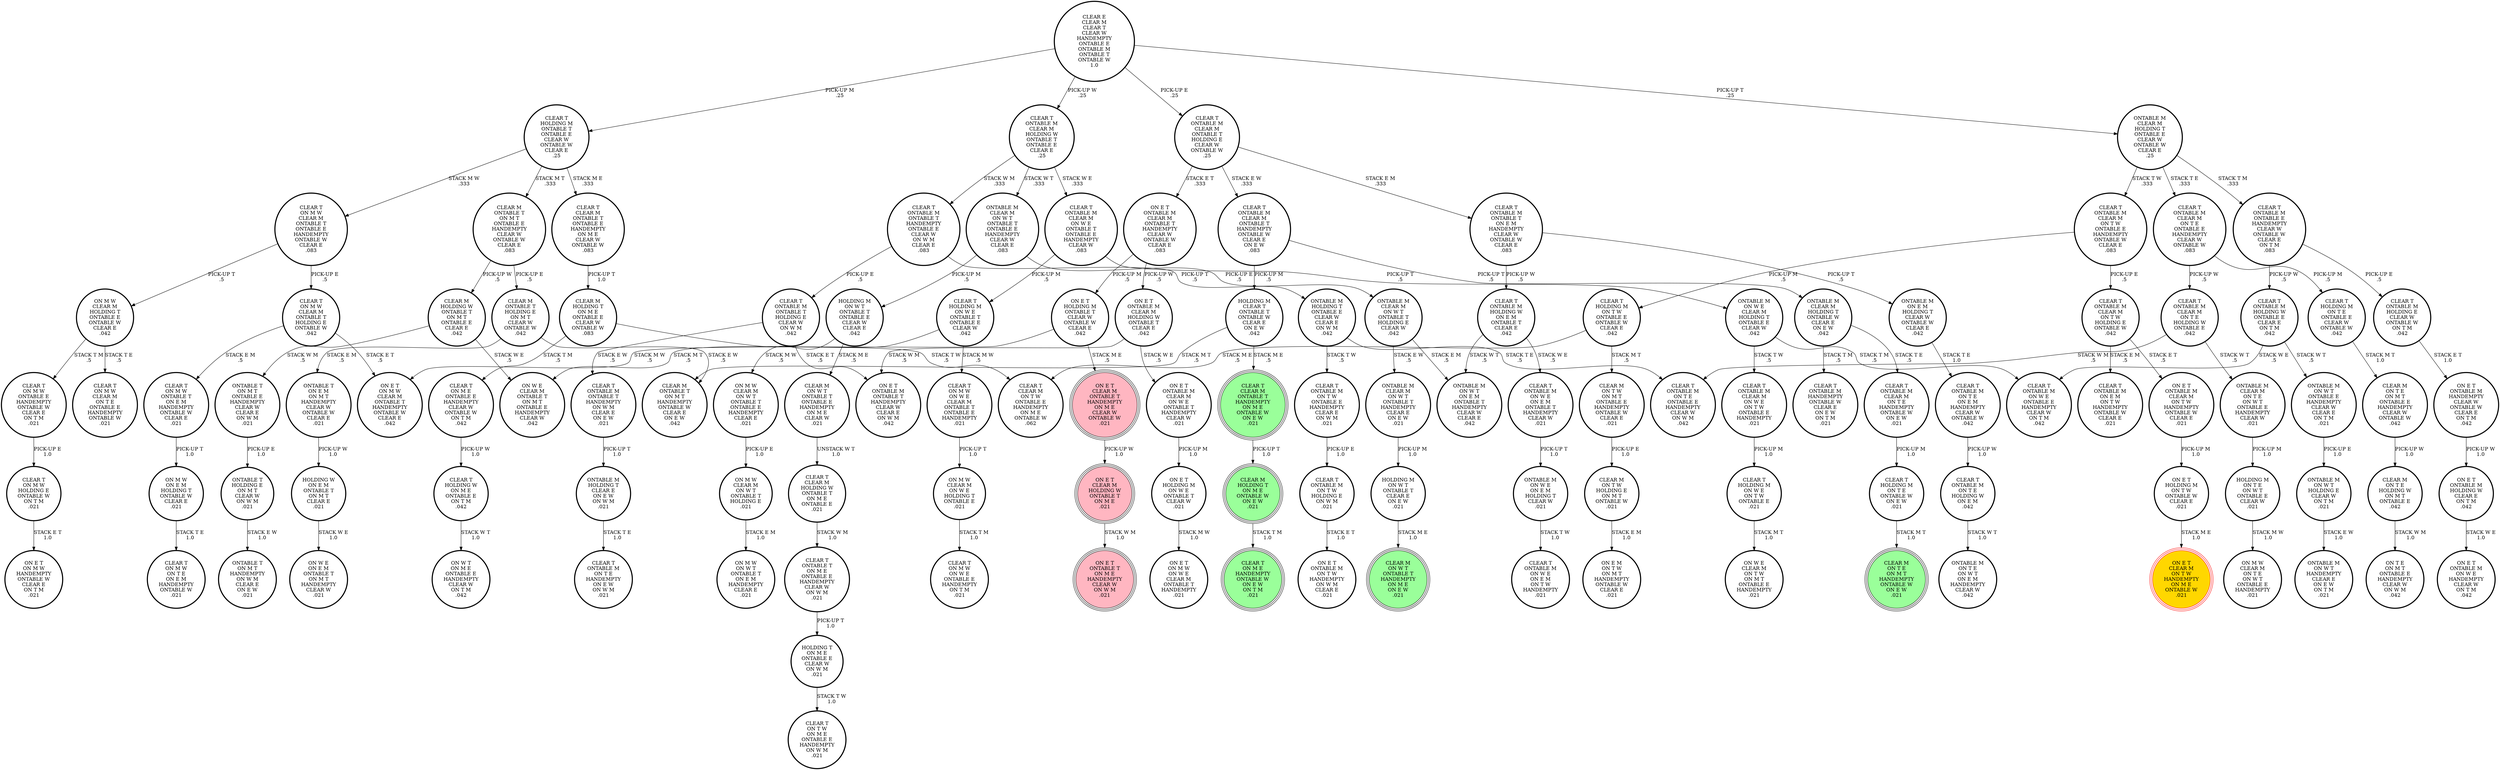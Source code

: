 digraph {
"CLEAR T\nON M W\nON W E\nCLEAR M\nONTABLE T\nONTABLE E\nHANDEMPTY\n.021\n" -> "ON M W\nCLEAR M\nON W E\nHOLDING T\nONTABLE E\n.021\n"[label="PICK-UP T\n1.0\n"];
"ONTABLE M\nCLEAR M\nON W T\nONTABLE T\nHOLDING E\nCLEAR W\n.042\n" -> "ONTABLE M\nON W T\nON E M\nONTABLE T\nHANDEMPTY\nCLEAR W\nCLEAR E\n.042\n"[label="STACK E M\n.5\n"];
"ONTABLE M\nCLEAR M\nON W T\nONTABLE T\nHOLDING E\nCLEAR W\n.042\n" -> "ONTABLE M\nCLEAR M\nON W T\nONTABLE T\nHANDEMPTY\nCLEAR E\nON E W\n.021\n"[label="STACK E W\n.5\n"];
"CLEAR T\nONTABLE M\nCLEAR M\nON T W\nHOLDING E\nONTABLE W\n.042\n" -> "ON E T\nONTABLE M\nCLEAR M\nON T W\nHANDEMPTY\nONTABLE W\nCLEAR E\n.021\n"[label="STACK E T\n.5\n"];
"CLEAR T\nONTABLE M\nCLEAR M\nON T W\nHOLDING E\nONTABLE W\n.042\n" -> "CLEAR T\nONTABLE M\nON E M\nON T W\nHANDEMPTY\nONTABLE W\nCLEAR E\n.021\n"[label="STACK E M\n.5\n"];
"ONTABLE T\nON M T\nONTABLE E\nHANDEMPTY\nCLEAR W\nCLEAR E\nON W M\n.021\n" -> "ONTABLE T\nHOLDING E\nON M T\nCLEAR W\nON W M\n.021\n"[label="PICK-UP E\n1.0\n"];
"CLEAR T\nONTABLE M\nHOLDING W\nONTABLE E\nCLEAR E\nON T M\n.042\n" -> "CLEAR T\nONTABLE M\nON W E\nONTABLE E\nHANDEMPTY\nCLEAR W\nON T M\n.042\n"[label="STACK W E\n.5\n"];
"CLEAR T\nONTABLE M\nHOLDING W\nONTABLE E\nCLEAR E\nON T M\n.042\n" -> "ONTABLE M\nON W T\nONTABLE E\nHANDEMPTY\nCLEAR W\nCLEAR E\nON T M\n.021\n"[label="STACK W T\n.5\n"];
"ONTABLE M\nON W E\nON E M\nHOLDING T\nCLEAR W\n.021\n" -> "CLEAR T\nONTABLE M\nON W E\nON E M\nON T W\nHANDEMPTY\n.021\n"[label="STACK T W\n1.0\n"];
"CLEAR T\nONTABLE M\nONTABLE T\nHANDEMPTY\nON W M\nCLEAR E\nON E W\n.021\n" -> "ONTABLE M\nHOLDING T\nCLEAR E\nON E W\nON W M\n.021\n"[label="PICK-UP T\n1.0\n"];
"ON E T\nONTABLE M\nHOLDING W\nCLEAR E\nON T M\n.042\n" -> "ON E T\nONTABLE M\nON W E\nHANDEMPTY\nCLEAR W\nON T M\n.042\n"[label="STACK W E\n1.0\n"];
"CLEAR T\nONTABLE M\nON T W\nHOLDING E\nON W M\n.021\n" -> "ON E T\nONTABLE M\nON T W\nHANDEMPTY\nON W M\nCLEAR E\n.021\n"[label="STACK E T\n1.0\n"];
"ONTABLE M\nCLEAR M\nHOLDING T\nONTABLE W\nCLEAR E\nON E W\n.042\n" -> "CLEAR T\nONTABLE M\nCLEAR M\nON T E\nHANDEMPTY\nONTABLE W\nON E W\n.021\n"[label="STACK T E\n.5\n"];
"ONTABLE M\nCLEAR M\nHOLDING T\nONTABLE W\nCLEAR E\nON E W\n.042\n" -> "CLEAR T\nONTABLE M\nHANDEMPTY\nONTABLE W\nCLEAR E\nON E W\nON T M\n.021\n"[label="STACK T M\n.5\n"];
"CLEAR T\nON M W\nONTABLE E\nHANDEMPTY\nONTABLE W\nCLEAR E\nON T M\n.021\n" -> "CLEAR T\nON M W\nHOLDING E\nONTABLE W\nON T M\n.021\n"[label="PICK-UP E\n1.0\n"];
"CLEAR T\nONTABLE M\nONTABLE T\nHANDEMPTY\nONTABLE E\nCLEAR W\nON W M\nCLEAR E\n.083\n" -> "CLEAR T\nONTABLE M\nONTABLE T\nHOLDING E\nCLEAR W\nON W M\n.042\n"[label="PICK-UP E\n.5\n"];
"CLEAR T\nONTABLE M\nONTABLE T\nHANDEMPTY\nONTABLE E\nCLEAR W\nON W M\nCLEAR E\n.083\n" -> "ONTABLE M\nHOLDING T\nONTABLE E\nCLEAR W\nCLEAR E\nON W M\n.042\n"[label="PICK-UP T\n.5\n"];
"ON M W\nCLEAR M\nON W T\nONTABLE T\nONTABLE E\nHANDEMPTY\nCLEAR E\n.021\n" -> "ON M W\nCLEAR M\nON W T\nONTABLE T\nHOLDING E\n.021\n"[label="PICK-UP E\n1.0\n"];
"CLEAR T\nONTABLE T\nON M E\nONTABLE E\nHANDEMPTY\nCLEAR W\nON W M\n.021\n" -> "HOLDING T\nON M E\nONTABLE E\nCLEAR W\nON W M\n.021\n"[label="PICK-UP T\n1.0\n"];
"CLEAR M\nONTABLE T\nON M T\nONTABLE E\nHANDEMPTY\nCLEAR W\nONTABLE W\nCLEAR E\n.083\n" -> "CLEAR M\nHOLDING W\nONTABLE T\nON M T\nONTABLE E\nCLEAR E\n.042\n"[label="PICK-UP W\n.5\n"];
"CLEAR M\nONTABLE T\nON M T\nONTABLE E\nHANDEMPTY\nCLEAR W\nONTABLE W\nCLEAR E\n.083\n" -> "CLEAR M\nONTABLE T\nHOLDING E\nON M T\nCLEAR W\nONTABLE W\n.042\n"[label="PICK-UP E\n.5\n"];
"CLEAR T\nHOLDING M\nON T W\nONTABLE E\nONTABLE W\nCLEAR E\n.042\n" -> "CLEAR M\nON T W\nON M T\nONTABLE E\nHANDEMPTY\nONTABLE W\nCLEAR E\n.021\n"[label="STACK M T\n.5\n"];
"CLEAR T\nHOLDING M\nON T W\nONTABLE E\nONTABLE W\nCLEAR E\n.042\n" -> "CLEAR T\nCLEAR M\nON T W\nONTABLE E\nHANDEMPTY\nON M E\nONTABLE W\n.062\n"[label="STACK M E\n.5\n"];
"HOLDING W\nON E M\nONTABLE T\nON M T\nCLEAR E\n.021\n" -> "ON W E\nON E M\nONTABLE T\nON M T\nHANDEMPTY\nCLEAR W\n.021\n"[label="STACK W E\n1.0\n"];
"ONTABLE M\nHOLDING T\nONTABLE E\nCLEAR W\nCLEAR E\nON W M\n.042\n" -> "CLEAR T\nONTABLE M\nON T E\nONTABLE E\nHANDEMPTY\nCLEAR W\nON W M\n.042\n"[label="STACK T E\n.5\n"];
"ONTABLE M\nHOLDING T\nONTABLE E\nCLEAR W\nCLEAR E\nON W M\n.042\n" -> "CLEAR T\nONTABLE M\nON T W\nONTABLE E\nHANDEMPTY\nCLEAR E\nON W M\n.021\n"[label="STACK T W\n.5\n"];
"CLEAR M\nON T W\nHOLDING E\nON M T\nONTABLE W\n.021\n" -> "ON E M\nON T W\nON M T\nHANDEMPTY\nONTABLE W\nCLEAR E\n.021\n"[label="STACK E M\n1.0\n"];
"ON E T\nONTABLE M\nHANDEMPTY\nCLEAR W\nONTABLE W\nCLEAR E\nON T M\n.042\n" -> "ON E T\nONTABLE M\nHOLDING W\nCLEAR E\nON T M\n.042\n"[label="PICK-UP W\n1.0\n"];
"CLEAR T\nHOLDING M\nONTABLE T\nONTABLE E\nCLEAR W\nONTABLE W\nCLEAR E\n.25\n" -> "CLEAR T\nCLEAR M\nONTABLE T\nONTABLE E\nHANDEMPTY\nON M E\nCLEAR W\nONTABLE W\n.083\n"[label="STACK M E\n.333\n"];
"CLEAR T\nHOLDING M\nONTABLE T\nONTABLE E\nCLEAR W\nONTABLE W\nCLEAR E\n.25\n" -> "CLEAR T\nON M W\nCLEAR M\nONTABLE T\nONTABLE E\nHANDEMPTY\nONTABLE W\nCLEAR E\n.083\n"[label="STACK M W\n.333\n"];
"CLEAR T\nHOLDING M\nONTABLE T\nONTABLE E\nCLEAR W\nONTABLE W\nCLEAR E\n.25\n" -> "CLEAR M\nONTABLE T\nON M T\nONTABLE E\nHANDEMPTY\nCLEAR W\nONTABLE W\nCLEAR E\n.083\n"[label="STACK M T\n.333\n"];
"CLEAR T\nONTABLE M\nCLEAR M\nON T E\nHANDEMPTY\nONTABLE W\nON E W\n.021\n" -> "CLEAR T\nHOLDING M\nON T E\nONTABLE W\nON E W\n.021\n"[label="PICK-UP M\n1.0\n"];
"CLEAR T\nCLEAR M\nHOLDING W\nONTABLE T\nON M E\nONTABLE E\n.021\n" -> "CLEAR T\nONTABLE T\nON M E\nONTABLE E\nHANDEMPTY\nCLEAR W\nON W M\n.021\n"[label="STACK W M\n1.0\n"];
"CLEAR M\nON W T\nONTABLE T\nONTABLE E\nHANDEMPTY\nON M E\nCLEAR W\n.021\n" -> "CLEAR T\nCLEAR M\nHOLDING W\nONTABLE T\nON M E\nONTABLE E\n.021\n"[label="UNSTACK W T\n1.0\n"];
"CLEAR T\nONTABLE M\nONTABLE E\nHANDEMPTY\nCLEAR W\nONTABLE W\nCLEAR E\nON T M\n.083\n" -> "CLEAR T\nONTABLE M\nHOLDING E\nCLEAR W\nONTABLE W\nON T M\n.042\n"[label="PICK-UP E\n.5\n"];
"CLEAR T\nONTABLE M\nONTABLE E\nHANDEMPTY\nCLEAR W\nONTABLE W\nCLEAR E\nON T M\n.083\n" -> "CLEAR T\nONTABLE M\nHOLDING W\nONTABLE E\nCLEAR E\nON T M\n.042\n"[label="PICK-UP W\n.5\n"];
"CLEAR T\nONTABLE M\nCLEAR M\nONTABLE T\nHANDEMPTY\nONTABLE W\nCLEAR E\nON E W\n.083\n" -> "ONTABLE M\nCLEAR M\nHOLDING T\nONTABLE W\nCLEAR E\nON E W\n.042\n"[label="PICK-UP T\n.5\n"];
"CLEAR T\nONTABLE M\nCLEAR M\nONTABLE T\nHANDEMPTY\nONTABLE W\nCLEAR E\nON E W\n.083\n" -> "HOLDING M\nCLEAR T\nONTABLE T\nONTABLE W\nCLEAR E\nON E W\n.042\n"[label="PICK-UP M\n.5\n"];
"CLEAR T\nONTABLE M\nCLEAR M\nON T E\nHOLDING W\nONTABLE E\n.042\n" -> "CLEAR T\nONTABLE M\nON T E\nONTABLE E\nHANDEMPTY\nCLEAR W\nON W M\n.042\n"[label="STACK W M\n.5\n"];
"CLEAR T\nONTABLE M\nCLEAR M\nON T E\nHOLDING W\nONTABLE E\n.042\n" -> "ONTABLE M\nCLEAR M\nON T E\nON W T\nONTABLE E\nHANDEMPTY\nCLEAR W\n.021\n"[label="STACK W T\n.5\n"];
"CLEAR T\nHOLDING M\nON W E\nONTABLE T\nONTABLE E\nCLEAR W\n.042\n" -> "ON W E\nCLEAR M\nONTABLE T\nON M T\nONTABLE E\nHANDEMPTY\nCLEAR W\n.042\n"[label="STACK M T\n.5\n"];
"CLEAR T\nHOLDING M\nON W E\nONTABLE T\nONTABLE E\nCLEAR W\n.042\n" -> "CLEAR T\nON M W\nON W E\nCLEAR M\nONTABLE T\nONTABLE E\nHANDEMPTY\n.021\n"[label="STACK M W\n.5\n"];
"CLEAR M\nONTABLE T\nHOLDING E\nON M T\nCLEAR W\nONTABLE W\n.042\n" -> "CLEAR M\nONTABLE T\nON M T\nHANDEMPTY\nONTABLE W\nCLEAR E\nON E W\n.042\n"[label="STACK E W\n.5\n"];
"CLEAR M\nONTABLE T\nHOLDING E\nON M T\nCLEAR W\nONTABLE W\n.042\n" -> "ONTABLE T\nON E M\nON M T\nHANDEMPTY\nCLEAR W\nONTABLE W\nCLEAR E\n.021\n"[label="STACK E M\n.5\n"];
"CLEAR M\nHOLDING T\nON M E\nONTABLE E\nCLEAR W\nONTABLE W\n.083\n" -> "CLEAR T\nON M E\nONTABLE E\nHANDEMPTY\nCLEAR W\nONTABLE W\nON T M\n.042\n"[label="STACK T M\n.5\n"];
"CLEAR M\nHOLDING T\nON M E\nONTABLE E\nCLEAR W\nONTABLE W\n.083\n" -> "CLEAR T\nCLEAR M\nON T W\nONTABLE E\nHANDEMPTY\nON M E\nONTABLE W\n.062\n"[label="STACK T W\n.5\n"];
"ONTABLE T\nON E M\nON M T\nHANDEMPTY\nCLEAR W\nONTABLE W\nCLEAR E\n.021\n" -> "HOLDING W\nON E M\nONTABLE T\nON M T\nCLEAR E\n.021\n"[label="PICK-UP W\n1.0\n"];
"CLEAR T\nONTABLE M\nON T W\nONTABLE E\nHANDEMPTY\nCLEAR E\nON W M\n.021\n" -> "CLEAR T\nONTABLE M\nON T W\nHOLDING E\nON W M\n.021\n"[label="PICK-UP E\n1.0\n"];
"ONTABLE M\nHOLDING T\nCLEAR E\nON E W\nON W M\n.021\n" -> "CLEAR T\nONTABLE M\nON T E\nHANDEMPTY\nON E W\nON W M\n.021\n"[label="STACK T E\n1.0\n"];
"CLEAR T\nONTABLE M\nONTABLE T\nHOLDING E\nCLEAR W\nON W M\n.042\n" -> "CLEAR T\nONTABLE M\nONTABLE T\nHANDEMPTY\nON W M\nCLEAR E\nON E W\n.021\n"[label="STACK E W\n.5\n"];
"CLEAR T\nONTABLE M\nONTABLE T\nHOLDING E\nCLEAR W\nON W M\n.042\n" -> "ON E T\nONTABLE M\nONTABLE T\nHANDEMPTY\nCLEAR W\nCLEAR E\nON W M\n.042\n"[label="STACK E T\n.5\n"];
"ON M W\nON E M\nHOLDING T\nONTABLE W\nCLEAR E\n.021\n" -> "CLEAR T\nON M W\nON T E\nON E M\nHANDEMPTY\nONTABLE W\n.021\n"[label="STACK T E\n1.0\n"];
"ON E T\nHOLDING M\nONTABLE T\nCLEAR W\nONTABLE W\nCLEAR E\n.042\n" -> "ON E T\nON M W\nCLEAR M\nONTABLE T\nHANDEMPTY\nONTABLE W\nCLEAR E\n.042\n"[label="STACK M W\n.5\n"];
"ON E T\nHOLDING M\nONTABLE T\nCLEAR W\nONTABLE W\nCLEAR E\n.042\n" -> "ON E T\nCLEAR M\nONTABLE T\nHANDEMPTY\nON M E\nCLEAR W\nONTABLE W\n.021\n"[label="STACK M E\n.5\n"];
"ON M W\nCLEAR M\nON W E\nHOLDING T\nONTABLE E\n.021\n" -> "CLEAR T\nON M W\nON W E\nONTABLE E\nHANDEMPTY\nON T M\n.021\n"[label="STACK T M\n1.0\n"];
"CLEAR T\nONTABLE M\nCLEAR M\nHOLDING W\nONTABLE T\nONTABLE E\nCLEAR E\n.25\n" -> "CLEAR T\nONTABLE M\nCLEAR M\nON W E\nONTABLE T\nONTABLE E\nHANDEMPTY\nCLEAR W\n.083\n"[label="STACK W E\n.333\n"];
"CLEAR T\nONTABLE M\nCLEAR M\nHOLDING W\nONTABLE T\nONTABLE E\nCLEAR E\n.25\n" -> "CLEAR T\nONTABLE M\nONTABLE T\nHANDEMPTY\nONTABLE E\nCLEAR W\nON W M\nCLEAR E\n.083\n"[label="STACK W M\n.333\n"];
"CLEAR T\nONTABLE M\nCLEAR M\nHOLDING W\nONTABLE T\nONTABLE E\nCLEAR E\n.25\n" -> "ONTABLE M\nCLEAR M\nON W T\nONTABLE T\nONTABLE E\nHANDEMPTY\nCLEAR W\nCLEAR E\n.083\n"[label="STACK W T\n.333\n"];
"CLEAR T\nONTABLE M\nCLEAR M\nONTABLE T\nHOLDING E\nCLEAR W\nONTABLE W\n.25\n" -> "ON E T\nONTABLE M\nCLEAR M\nONTABLE T\nHANDEMPTY\nCLEAR W\nONTABLE W\nCLEAR E\n.083\n"[label="STACK E T\n.333\n"];
"CLEAR T\nONTABLE M\nCLEAR M\nONTABLE T\nHOLDING E\nCLEAR W\nONTABLE W\n.25\n" -> "CLEAR T\nONTABLE M\nCLEAR M\nONTABLE T\nHANDEMPTY\nONTABLE W\nCLEAR E\nON E W\n.083\n"[label="STACK E W\n.333\n"];
"CLEAR T\nONTABLE M\nCLEAR M\nONTABLE T\nHOLDING E\nCLEAR W\nONTABLE W\n.25\n" -> "CLEAR T\nONTABLE M\nONTABLE T\nON E M\nHANDEMPTY\nCLEAR W\nONTABLE W\nCLEAR E\n.083\n"[label="STACK E M\n.333\n"];
"CLEAR T\nON M W\nCLEAR M\nONTABLE T\nONTABLE E\nHANDEMPTY\nONTABLE W\nCLEAR E\n.083\n" -> "CLEAR T\nON M W\nCLEAR M\nONTABLE T\nHOLDING E\nONTABLE W\n.042\n"[label="PICK-UP E\n.5\n"];
"CLEAR T\nON M W\nCLEAR M\nONTABLE T\nONTABLE E\nHANDEMPTY\nONTABLE W\nCLEAR E\n.083\n" -> "ON M W\nCLEAR M\nHOLDING T\nONTABLE E\nONTABLE W\nCLEAR E\n.042\n"[label="PICK-UP T\n.5\n"];
"ON E T\nONTABLE M\nCLEAR M\nHOLDING W\nONTABLE T\nCLEAR E\n.042\n" -> "ON E T\nONTABLE M\nCLEAR M\nON W E\nONTABLE T\nHANDEMPTY\nCLEAR W\n.021\n"[label="STACK W E\n.5\n"];
"ON E T\nONTABLE M\nCLEAR M\nHOLDING W\nONTABLE T\nCLEAR E\n.042\n" -> "ON E T\nONTABLE M\nONTABLE T\nHANDEMPTY\nCLEAR W\nCLEAR E\nON W M\n.042\n"[label="STACK W M\n.5\n"];
"CLEAR T\nONTABLE M\nON T E\nON E M\nHANDEMPTY\nCLEAR W\nONTABLE W\n.042\n" -> "CLEAR T\nONTABLE M\nON T E\nHOLDING W\nON E M\n.042\n"[label="PICK-UP W\n1.0\n"];
"HOLDING M\nON W T\nONTABLE T\nONTABLE E\nCLEAR W\nCLEAR E\n.042\n" -> "ON M W\nCLEAR M\nON W T\nONTABLE T\nONTABLE E\nHANDEMPTY\nCLEAR E\n.021\n"[label="STACK M W\n.5\n"];
"HOLDING M\nON W T\nONTABLE T\nONTABLE E\nCLEAR W\nCLEAR E\n.042\n" -> "CLEAR M\nON W T\nONTABLE T\nONTABLE E\nHANDEMPTY\nON M E\nCLEAR W\n.021\n"[label="STACK M E\n.5\n"];
"ONTABLE M\nON W T\nHOLDING E\nCLEAR W\nON T M\n.021\n" -> "ONTABLE M\nON W T\nHANDEMPTY\nCLEAR E\nON E W\nON T M\n.021\n"[label="STACK E W\n1.0\n"];
"CLEAR T\nONTABLE M\nCLEAR M\nON W E\nONTABLE T\nONTABLE E\nHANDEMPTY\nCLEAR W\n.083\n" -> "CLEAR T\nHOLDING M\nON W E\nONTABLE T\nONTABLE E\nCLEAR W\n.042\n"[label="PICK-UP M\n.5\n"];
"CLEAR T\nONTABLE M\nCLEAR M\nON W E\nONTABLE T\nONTABLE E\nHANDEMPTY\nCLEAR W\n.083\n" -> "ONTABLE M\nON W E\nCLEAR M\nHOLDING T\nONTABLE E\nCLEAR W\n.042\n"[label="PICK-UP T\n.5\n"];
"CLEAR T\nONTABLE M\nCLEAR M\nON W E\nON T W\nONTABLE E\nHANDEMPTY\n.021\n" -> "CLEAR T\nHOLDING M\nON W E\nON T W\nONTABLE E\n.021\n"[label="PICK-UP M\n1.0\n"];
"HOLDING M\nON T E\nON W T\nONTABLE E\nCLEAR W\n.021\n" -> "ON M W\nCLEAR M\nON T E\nON W T\nONTABLE E\nHANDEMPTY\n.021\n"[label="STACK M W\n1.0\n"];
"CLEAR T\nONTABLE M\nON W E\nON E M\nONTABLE T\nHANDEMPTY\nCLEAR W\n.021\n" -> "ONTABLE M\nON W E\nON E M\nHOLDING T\nCLEAR W\n.021\n"[label="PICK-UP T\n1.0\n"];
"CLEAR T\nONTABLE M\nON T E\nHOLDING W\nON E M\n.042\n" -> "ONTABLE M\nON T E\nON W T\nON E M\nHANDEMPTY\nCLEAR W\n.042\n"[label="STACK W T\n1.0\n"];
"ONTABLE M\nON E M\nHOLDING T\nCLEAR W\nONTABLE W\nCLEAR E\n.042\n" -> "CLEAR T\nONTABLE M\nON T E\nON E M\nHANDEMPTY\nCLEAR W\nONTABLE W\n.042\n"[label="STACK T E\n1.0\n"];
"CLEAR T\nONTABLE M\nHOLDING W\nON E M\nONTABLE T\nCLEAR E\n.042\n" -> "ONTABLE M\nON W T\nON E M\nONTABLE T\nHANDEMPTY\nCLEAR W\nCLEAR E\n.042\n"[label="STACK W T\n.5\n"];
"CLEAR T\nONTABLE M\nHOLDING W\nON E M\nONTABLE T\nCLEAR E\n.042\n" -> "CLEAR T\nONTABLE M\nON W E\nON E M\nONTABLE T\nHANDEMPTY\nCLEAR W\n.021\n"[label="STACK W E\n.5\n"];
"ON E T\nHOLDING M\nON W E\nONTABLE T\nCLEAR W\n.021\n" -> "ON E T\nON M W\nON W E\nCLEAR M\nONTABLE T\nHANDEMPTY\n.021\n"[label="STACK M W\n1.0\n"];
"ON E T\nHOLDING M\nON T W\nONTABLE W\nCLEAR E\n.021\n" -> "ON E T\nCLEAR M\nON T W\nHANDEMPTY\nON M E\nONTABLE W\n.021\n"[label="STACK M E\n1.0\n"];
"ONTABLE M\nON W E\nCLEAR M\nHOLDING T\nONTABLE E\nCLEAR W\n.042\n" -> "CLEAR T\nONTABLE M\nON W E\nONTABLE E\nHANDEMPTY\nCLEAR W\nON T M\n.042\n"[label="STACK T M\n.5\n"];
"ONTABLE M\nON W E\nCLEAR M\nHOLDING T\nONTABLE E\nCLEAR W\n.042\n" -> "CLEAR T\nONTABLE M\nCLEAR M\nON W E\nON T W\nONTABLE E\nHANDEMPTY\n.021\n"[label="STACK T W\n.5\n"];
"CLEAR T\nCLEAR M\nONTABLE T\nHANDEMPTY\nON M E\nONTABLE W\nON E W\n.021\n" -> "CLEAR M\nHOLDING T\nON M E\nONTABLE W\nON E W\n.021\n"[label="PICK-UP T\n1.0\n"];
"CLEAR T\nCLEAR M\nONTABLE T\nONTABLE E\nHANDEMPTY\nON M E\nCLEAR W\nONTABLE W\n.083\n" -> "CLEAR M\nHOLDING T\nON M E\nONTABLE E\nCLEAR W\nONTABLE W\n.083\n"[label="PICK-UP T\n1.0\n"];
"ON M W\nCLEAR M\nHOLDING T\nONTABLE E\nONTABLE W\nCLEAR E\n.042\n" -> "CLEAR T\nON M W\nCLEAR M\nON T E\nONTABLE E\nHANDEMPTY\nONTABLE W\n.021\n"[label="STACK T E\n.5\n"];
"ON M W\nCLEAR M\nHOLDING T\nONTABLE E\nONTABLE W\nCLEAR E\n.042\n" -> "CLEAR T\nON M W\nONTABLE E\nHANDEMPTY\nONTABLE W\nCLEAR E\nON T M\n.021\n"[label="STACK T M\n.5\n"];
"CLEAR M\nON T W\nON M T\nONTABLE E\nHANDEMPTY\nONTABLE W\nCLEAR E\n.021\n" -> "CLEAR M\nON T W\nHOLDING E\nON M T\nONTABLE W\n.021\n"[label="PICK-UP E\n1.0\n"];
"CLEAR T\nON M W\nHOLDING E\nONTABLE W\nON T M\n.021\n" -> "ON E T\nON M W\nHANDEMPTY\nONTABLE W\nCLEAR E\nON T M\n.021\n"[label="STACK E T\n1.0\n"];
"CLEAR T\nHOLDING M\nON T E\nONTABLE W\nON E W\n.021\n" -> "CLEAR M\nON T E\nON M T\nHANDEMPTY\nONTABLE W\nON E W\n.021\n"[label="STACK M T\n1.0\n"];
"HOLDING M\nCLEAR T\nONTABLE T\nONTABLE W\nCLEAR E\nON E W\n.042\n" -> "CLEAR T\nCLEAR M\nONTABLE T\nHANDEMPTY\nON M E\nONTABLE W\nON E W\n.021\n"[label="STACK M E\n.5\n"];
"HOLDING M\nCLEAR T\nONTABLE T\nONTABLE W\nCLEAR E\nON E W\n.042\n" -> "CLEAR M\nONTABLE T\nON M T\nHANDEMPTY\nONTABLE W\nCLEAR E\nON E W\n.042\n"[label="STACK M T\n.5\n"];
"CLEAR T\nON M W\nONTABLE T\nON E M\nHANDEMPTY\nONTABLE W\nCLEAR E\n.021\n" -> "ON M W\nON E M\nHOLDING T\nONTABLE W\nCLEAR E\n.021\n"[label="PICK-UP T\n1.0\n"];
"ON E T\nONTABLE M\nCLEAR M\nONTABLE T\nHANDEMPTY\nCLEAR W\nONTABLE W\nCLEAR E\n.083\n" -> "ON E T\nONTABLE M\nCLEAR M\nHOLDING W\nONTABLE T\nCLEAR E\n.042\n"[label="PICK-UP W\n.5\n"];
"ON E T\nONTABLE M\nCLEAR M\nONTABLE T\nHANDEMPTY\nCLEAR W\nONTABLE W\nCLEAR E\n.083\n" -> "ON E T\nHOLDING M\nONTABLE T\nCLEAR W\nONTABLE W\nCLEAR E\n.042\n"[label="PICK-UP M\n.5\n"];
"CLEAR T\nHOLDING W\nON M E\nONTABLE E\nON T M\n.042\n" -> "ON W T\nON M E\nONTABLE E\nHANDEMPTY\nCLEAR W\nON T M\n.042\n"[label="STACK W T\n1.0\n"];
"CLEAR T\nON M W\nCLEAR M\nONTABLE T\nHOLDING E\nONTABLE W\n.042\n" -> "CLEAR T\nON M W\nONTABLE T\nON E M\nHANDEMPTY\nONTABLE W\nCLEAR E\n.021\n"[label="STACK E M\n.5\n"];
"CLEAR T\nON M W\nCLEAR M\nONTABLE T\nHOLDING E\nONTABLE W\n.042\n" -> "ON E T\nON M W\nCLEAR M\nONTABLE T\nHANDEMPTY\nONTABLE W\nCLEAR E\n.042\n"[label="STACK E T\n.5\n"];
"CLEAR M\nHOLDING W\nONTABLE T\nON M T\nONTABLE E\nCLEAR E\n.042\n" -> "ON W E\nCLEAR M\nONTABLE T\nON M T\nONTABLE E\nHANDEMPTY\nCLEAR W\n.042\n"[label="STACK W E\n.5\n"];
"CLEAR M\nHOLDING W\nONTABLE T\nON M T\nONTABLE E\nCLEAR E\n.042\n" -> "ONTABLE T\nON M T\nONTABLE E\nHANDEMPTY\nCLEAR W\nCLEAR E\nON W M\n.021\n"[label="STACK W M\n.5\n"];
"CLEAR T\nON M E\nONTABLE E\nHANDEMPTY\nCLEAR W\nONTABLE W\nON T M\n.042\n" -> "CLEAR T\nHOLDING W\nON M E\nONTABLE E\nON T M\n.042\n"[label="PICK-UP W\n1.0\n"];
"CLEAR T\nONTABLE M\nCLEAR M\nON T E\nONTABLE E\nHANDEMPTY\nCLEAR W\nONTABLE W\n.083\n" -> "CLEAR T\nHOLDING M\nON T E\nONTABLE E\nCLEAR W\nONTABLE W\n.042\n"[label="PICK-UP M\n.5\n"];
"CLEAR T\nONTABLE M\nCLEAR M\nON T E\nONTABLE E\nHANDEMPTY\nCLEAR W\nONTABLE W\n.083\n" -> "CLEAR T\nONTABLE M\nCLEAR M\nON T E\nHOLDING W\nONTABLE E\n.042\n"[label="PICK-UP W\n.5\n"];
"CLEAR M\nON T E\nON M T\nONTABLE E\nHANDEMPTY\nCLEAR W\nONTABLE W\n.042\n" -> "CLEAR M\nON T E\nHOLDING W\nON M T\nONTABLE E\n.042\n"[label="PICK-UP W\n1.0\n"];
"CLEAR T\nHOLDING M\nON T E\nONTABLE E\nCLEAR W\nONTABLE W\n.042\n" -> "CLEAR M\nON T E\nON M T\nONTABLE E\nHANDEMPTY\nCLEAR W\nONTABLE W\n.042\n"[label="STACK M T\n1.0\n"];
"ON E T\nCLEAR M\nHOLDING W\nONTABLE T\nON M E\n.021\n" -> "ON E T\nONTABLE T\nON M E\nHANDEMPTY\nCLEAR W\nON W M\n.021\n"[label="STACK W M\n1.0\n"];
"ONTABLE M\nCLEAR M\nHOLDING T\nONTABLE E\nCLEAR W\nONTABLE W\nCLEAR E\n.25\n" -> "CLEAR T\nONTABLE M\nCLEAR M\nON T E\nONTABLE E\nHANDEMPTY\nCLEAR W\nONTABLE W\n.083\n"[label="STACK T E\n.333\n"];
"ONTABLE M\nCLEAR M\nHOLDING T\nONTABLE E\nCLEAR W\nONTABLE W\nCLEAR E\n.25\n" -> "CLEAR T\nONTABLE M\nCLEAR M\nON T W\nONTABLE E\nHANDEMPTY\nONTABLE W\nCLEAR E\n.083\n"[label="STACK T W\n.333\n"];
"ONTABLE M\nCLEAR M\nHOLDING T\nONTABLE E\nCLEAR W\nONTABLE W\nCLEAR E\n.25\n" -> "CLEAR T\nONTABLE M\nONTABLE E\nHANDEMPTY\nCLEAR W\nONTABLE W\nCLEAR E\nON T M\n.083\n"[label="STACK T M\n.333\n"];
"CLEAR M\nON T E\nHOLDING W\nON M T\nONTABLE E\n.042\n" -> "ON T E\nON M T\nONTABLE E\nHANDEMPTY\nCLEAR W\nON W M\n.042\n"[label="STACK W M\n1.0\n"];
"CLEAR T\nONTABLE M\nHOLDING E\nCLEAR W\nONTABLE W\nON T M\n.042\n" -> "ON E T\nONTABLE M\nHANDEMPTY\nCLEAR W\nONTABLE W\nCLEAR E\nON T M\n.042\n"[label="STACK E T\n1.0\n"];
"ON E T\nONTABLE M\nCLEAR M\nON W E\nONTABLE T\nHANDEMPTY\nCLEAR W\n.021\n" -> "ON E T\nHOLDING M\nON W E\nONTABLE T\nCLEAR W\n.021\n"[label="PICK-UP M\n1.0\n"];
"ON M W\nCLEAR M\nON W T\nONTABLE T\nHOLDING E\n.021\n" -> "ON M W\nON W T\nONTABLE T\nON E M\nHANDEMPTY\nCLEAR E\n.021\n"[label="STACK E M\n1.0\n"];
"ONTABLE M\nCLEAR M\nON W T\nONTABLE T\nHANDEMPTY\nCLEAR E\nON E W\n.021\n" -> "HOLDING M\nON W T\nONTABLE T\nCLEAR E\nON E W\n.021\n"[label="PICK-UP M\n1.0\n"];
"ONTABLE M\nCLEAR M\nON T E\nON W T\nONTABLE E\nHANDEMPTY\nCLEAR W\n.021\n" -> "HOLDING M\nON T E\nON W T\nONTABLE E\nCLEAR W\n.021\n"[label="PICK-UP M\n1.0\n"];
"ON E T\nCLEAR M\nONTABLE T\nHANDEMPTY\nON M E\nCLEAR W\nONTABLE W\n.021\n" -> "ON E T\nCLEAR M\nHOLDING W\nONTABLE T\nON M E\n.021\n"[label="PICK-UP W\n1.0\n"];
"HOLDING M\nON W T\nONTABLE T\nCLEAR E\nON E W\n.021\n" -> "CLEAR M\nON W T\nONTABLE T\nHANDEMPTY\nON M E\nON E W\n.021\n"[label="STACK M E\n1.0\n"];
"CLEAR T\nONTABLE M\nONTABLE T\nON E M\nHANDEMPTY\nCLEAR W\nONTABLE W\nCLEAR E\n.083\n" -> "ONTABLE M\nON E M\nHOLDING T\nCLEAR W\nONTABLE W\nCLEAR E\n.042\n"[label="PICK-UP T\n.5\n"];
"CLEAR T\nONTABLE M\nONTABLE T\nON E M\nHANDEMPTY\nCLEAR W\nONTABLE W\nCLEAR E\n.083\n" -> "CLEAR T\nONTABLE M\nHOLDING W\nON E M\nONTABLE T\nCLEAR E\n.042\n"[label="PICK-UP W\n.5\n"];
"ONTABLE M\nON W T\nONTABLE E\nHANDEMPTY\nCLEAR W\nCLEAR E\nON T M\n.021\n" -> "ONTABLE M\nON W T\nHOLDING E\nCLEAR W\nON T M\n.021\n"[label="PICK-UP E\n1.0\n"];
"CLEAR M\nHOLDING T\nON M E\nONTABLE W\nON E W\n.021\n" -> "CLEAR T\nON M E\nHANDEMPTY\nONTABLE W\nON E W\nON T M\n.021\n"[label="STACK T M\n1.0\n"];
"ONTABLE M\nCLEAR M\nON W T\nONTABLE T\nONTABLE E\nHANDEMPTY\nCLEAR W\nCLEAR E\n.083\n" -> "HOLDING M\nON W T\nONTABLE T\nONTABLE E\nCLEAR W\nCLEAR E\n.042\n"[label="PICK-UP M\n.5\n"];
"ONTABLE M\nCLEAR M\nON W T\nONTABLE T\nONTABLE E\nHANDEMPTY\nCLEAR W\nCLEAR E\n.083\n" -> "ONTABLE M\nCLEAR M\nON W T\nONTABLE T\nHOLDING E\nCLEAR W\n.042\n"[label="PICK-UP E\n.5\n"];
"CLEAR T\nHOLDING M\nON W E\nON T W\nONTABLE E\n.021\n" -> "ON W E\nCLEAR M\nON T W\nON M T\nONTABLE E\nHANDEMPTY\n.021\n"[label="STACK M T\n1.0\n"];
"CLEAR T\nONTABLE M\nCLEAR M\nON T W\nONTABLE E\nHANDEMPTY\nONTABLE W\nCLEAR E\n.083\n" -> "CLEAR T\nHOLDING M\nON T W\nONTABLE E\nONTABLE W\nCLEAR E\n.042\n"[label="PICK-UP M\n.5\n"];
"CLEAR T\nONTABLE M\nCLEAR M\nON T W\nONTABLE E\nHANDEMPTY\nONTABLE W\nCLEAR E\n.083\n" -> "CLEAR T\nONTABLE M\nCLEAR M\nON T W\nHOLDING E\nONTABLE W\n.042\n"[label="PICK-UP E\n.5\n"];
"CLEAR E\nCLEAR M\nCLEAR T\nCLEAR W\nHANDEMPTY\nONTABLE E\nONTABLE M\nONTABLE T\nONTABLE W\n1.0\n" -> "CLEAR T\nONTABLE M\nCLEAR M\nONTABLE T\nHOLDING E\nCLEAR W\nONTABLE W\n.25\n"[label="PICK-UP E\n.25\n"];
"CLEAR E\nCLEAR M\nCLEAR T\nCLEAR W\nHANDEMPTY\nONTABLE E\nONTABLE M\nONTABLE T\nONTABLE W\n1.0\n" -> "CLEAR T\nONTABLE M\nCLEAR M\nHOLDING W\nONTABLE T\nONTABLE E\nCLEAR E\n.25\n"[label="PICK-UP W\n.25\n"];
"CLEAR E\nCLEAR M\nCLEAR T\nCLEAR W\nHANDEMPTY\nONTABLE E\nONTABLE M\nONTABLE T\nONTABLE W\n1.0\n" -> "ONTABLE M\nCLEAR M\nHOLDING T\nONTABLE E\nCLEAR W\nONTABLE W\nCLEAR E\n.25\n"[label="PICK-UP T\n.25\n"];
"CLEAR E\nCLEAR M\nCLEAR T\nCLEAR W\nHANDEMPTY\nONTABLE E\nONTABLE M\nONTABLE T\nONTABLE W\n1.0\n" -> "CLEAR T\nHOLDING M\nONTABLE T\nONTABLE E\nCLEAR W\nONTABLE W\nCLEAR E\n.25\n"[label="PICK-UP M\n.25\n"];
"ON E T\nONTABLE M\nCLEAR M\nON T W\nHANDEMPTY\nONTABLE W\nCLEAR E\n.021\n" -> "ON E T\nHOLDING M\nON T W\nONTABLE W\nCLEAR E\n.021\n"[label="PICK-UP M\n1.0\n"];
"ONTABLE T\nHOLDING E\nON M T\nCLEAR W\nON W M\n.021\n" -> "ONTABLE T\nON M T\nHANDEMPTY\nON W M\nCLEAR E\nON E W\n.021\n"[label="STACK E W\n1.0\n"];
"HOLDING T\nON M E\nONTABLE E\nCLEAR W\nON W M\n.021\n" -> "CLEAR T\nON T W\nON M E\nONTABLE E\nHANDEMPTY\nON W M\n.021\n"[label="STACK T W\n1.0\n"];
"ON W T\nON M E\nONTABLE E\nHANDEMPTY\nCLEAR W\nON T M\n.042\n" [shape=circle, penwidth=3];
"ONTABLE M\nON W T\nON E M\nONTABLE T\nHANDEMPTY\nCLEAR W\nCLEAR E\n.042\n" [shape=circle, penwidth=3];
"ON E T\nON M W\nON W E\nCLEAR M\nONTABLE T\nHANDEMPTY\n.021\n" [shape=circle, penwidth=3];
"CLEAR T\nON M W\nON W E\nONTABLE E\nHANDEMPTY\nON T M\n.021\n" [shape=circle, penwidth=3];
"CLEAR T\nONTABLE M\nHANDEMPTY\nONTABLE W\nCLEAR E\nON E W\nON T M\n.021\n" [shape=circle, penwidth=3];
"ON E T\nONTABLE M\nON W E\nHANDEMPTY\nCLEAR W\nON T M\n.042\n" [shape=circle, penwidth=3];
"ON M W\nCLEAR M\nON T E\nON W T\nONTABLE E\nHANDEMPTY\n.021\n" [shape=circle, penwidth=3];
"CLEAR M\nON W T\nONTABLE T\nHANDEMPTY\nON M E\nON E W\n.021\n" [shape=circle, style=filled, fillcolor=palegreen1, peripheries=3];
"CLEAR T\nON M W\nCLEAR M\nON T E\nONTABLE E\nHANDEMPTY\nONTABLE W\n.021\n" [shape=circle, penwidth=3];
"ON E T\nON M W\nHANDEMPTY\nONTABLE W\nCLEAR E\nON T M\n.021\n" [shape=circle, penwidth=3];
"ON E T\nON M W\nCLEAR M\nONTABLE T\nHANDEMPTY\nONTABLE W\nCLEAR E\n.042\n" [shape=circle, penwidth=3];
"ON M W\nON W T\nONTABLE T\nON E M\nHANDEMPTY\nCLEAR E\n.021\n" [shape=circle, penwidth=3];
"ON E T\nONTABLE T\nON M E\nHANDEMPTY\nCLEAR W\nON W M\n.021\n" [shape=circle, style=filled, fillcolor=lightpink, peripheries=3];
"CLEAR M\nONTABLE T\nON M T\nHANDEMPTY\nONTABLE W\nCLEAR E\nON E W\n.042\n" [shape=circle, penwidth=3];
"CLEAR T\nONTABLE M\nON W E\nON E M\nON T W\nHANDEMPTY\n.021\n" [shape=circle, penwidth=3];
"ON E M\nON T W\nON M T\nHANDEMPTY\nONTABLE W\nCLEAR E\n.021\n" [shape=circle, penwidth=3];
"CLEAR T\nON M E\nHANDEMPTY\nONTABLE W\nON E W\nON T M\n.021\n" [shape=circle, style=filled, fillcolor=palegreen1, peripheries=3];
"CLEAR T\nON M W\nON T E\nON E M\nHANDEMPTY\nONTABLE W\n.021\n" [shape=circle, penwidth=3];
"CLEAR T\nON T W\nON M E\nONTABLE E\nHANDEMPTY\nON W M\n.021\n" [shape=circle, penwidth=3];
"ON E T\nONTABLE M\nONTABLE T\nHANDEMPTY\nCLEAR W\nCLEAR E\nON W M\n.042\n" [shape=circle, penwidth=3];
"CLEAR T\nCLEAR M\nON T W\nONTABLE E\nHANDEMPTY\nON M E\nONTABLE W\n.062\n" [shape=circle, penwidth=3];
"ON W E\nCLEAR M\nONTABLE T\nON M T\nONTABLE E\nHANDEMPTY\nCLEAR W\n.042\n" [shape=circle, penwidth=3];
"CLEAR T\nONTABLE M\nON E M\nON T W\nHANDEMPTY\nONTABLE W\nCLEAR E\n.021\n" [shape=circle, penwidth=3];
"ON E T\nONTABLE M\nON T W\nHANDEMPTY\nON W M\nCLEAR E\n.021\n" [shape=circle, penwidth=3];
"ONTABLE T\nON M T\nHANDEMPTY\nON W M\nCLEAR E\nON E W\n.021\n" [shape=circle, penwidth=3];
"CLEAR M\nON T E\nON M T\nHANDEMPTY\nONTABLE W\nON E W\n.021\n" [shape=circle, style=filled, fillcolor=palegreen1, peripheries=3];
"ON W E\nCLEAR M\nON T W\nON M T\nONTABLE E\nHANDEMPTY\n.021\n" [shape=circle, penwidth=3];
"CLEAR T\nONTABLE M\nON T E\nONTABLE E\nHANDEMPTY\nCLEAR W\nON W M\n.042\n" [shape=circle, penwidth=3];
"CLEAR T\nONTABLE M\nON W E\nONTABLE E\nHANDEMPTY\nCLEAR W\nON T M\n.042\n" [shape=circle, penwidth=3];
"ON W E\nON E M\nONTABLE T\nON M T\nHANDEMPTY\nCLEAR W\n.021\n" [shape=circle, penwidth=3];
"ON E T\nCLEAR M\nON T W\nHANDEMPTY\nON M E\nONTABLE W\n.021\n" [shape=circle, style=filled color=red, fillcolor=gold, peripheries=3];
"ONTABLE M\nON W T\nHANDEMPTY\nCLEAR E\nON E W\nON T M\n.021\n" [shape=circle, penwidth=3];
"ONTABLE M\nON T E\nON W T\nON E M\nHANDEMPTY\nCLEAR W\n.042\n" [shape=circle, penwidth=3];
"CLEAR T\nONTABLE M\nON T E\nHANDEMPTY\nON E W\nON W M\n.021\n" [shape=circle, penwidth=3];
"ON T E\nON M T\nONTABLE E\nHANDEMPTY\nCLEAR W\nON W M\n.042\n" [shape=circle, penwidth=3];
"ON E T\nONTABLE M\nCLEAR M\nHOLDING W\nONTABLE T\nCLEAR E\n.042\n" [shape=circle, penwidth=3];
"CLEAR T\nONTABLE M\nCLEAR M\nON T W\nHOLDING E\nONTABLE W\n.042\n" [shape=circle, penwidth=3];
"CLEAR T\nONTABLE M\nON W E\nON E M\nONTABLE T\nHANDEMPTY\nCLEAR W\n.021\n" [shape=circle, penwidth=3];
"ON W T\nON M E\nONTABLE E\nHANDEMPTY\nCLEAR W\nON T M\n.042\n" [shape=circle, penwidth=3];
"ON M W\nCLEAR M\nON W E\nHOLDING T\nONTABLE E\n.021\n" [shape=circle, penwidth=3];
"CLEAR T\nON M W\nONTABLE T\nON E M\nHANDEMPTY\nONTABLE W\nCLEAR E\n.021\n" [shape=circle, penwidth=3];
"ONTABLE M\nON W T\nON E M\nONTABLE T\nHANDEMPTY\nCLEAR W\nCLEAR E\n.042\n" [shape=circle, penwidth=3];
"CLEAR M\nON W T\nONTABLE T\nONTABLE E\nHANDEMPTY\nON M E\nCLEAR W\n.021\n" [shape=circle, penwidth=3];
"CLEAR M\nON T W\nON M T\nONTABLE E\nHANDEMPTY\nONTABLE W\nCLEAR E\n.021\n" [shape=circle, penwidth=3];
"ON M W\nON E M\nHOLDING T\nONTABLE W\nCLEAR E\n.021\n" [shape=circle, penwidth=3];
"CLEAR T\nCLEAR M\nONTABLE T\nONTABLE E\nHANDEMPTY\nON M E\nCLEAR W\nONTABLE W\n.083\n" [shape=circle, penwidth=3];
"ONTABLE T\nHOLDING E\nON M T\nCLEAR W\nON W M\n.021\n" [shape=circle, penwidth=3];
"ON E T\nON M W\nON W E\nCLEAR M\nONTABLE T\nHANDEMPTY\n.021\n" [shape=circle, penwidth=3];
"CLEAR T\nONTABLE M\nON T E\nHOLDING W\nON E M\n.042\n" [shape=circle, penwidth=3];
"CLEAR T\nONTABLE M\nONTABLE T\nHOLDING E\nCLEAR W\nON W M\n.042\n" [shape=circle, penwidth=3];
"CLEAR T\nON M W\nON W E\nONTABLE E\nHANDEMPTY\nON T M\n.021\n" [shape=circle, penwidth=3];
"ON E T\nCLEAR M\nHOLDING W\nONTABLE T\nON M E\n.021\n" [shape=circle, style=filled, fillcolor=lightpink, peripheries=3];
"ON M W\nCLEAR M\nON W T\nONTABLE T\nHOLDING E\n.021\n" [shape=circle, penwidth=3];
"CLEAR T\nCLEAR M\nHOLDING W\nONTABLE T\nON M E\nONTABLE E\n.021\n" [shape=circle, penwidth=3];
"ONTABLE M\nCLEAR M\nON T E\nON W T\nONTABLE E\nHANDEMPTY\nCLEAR W\n.021\n" [shape=circle, penwidth=3];
"CLEAR T\nONTABLE M\nCLEAR M\nON T E\nONTABLE E\nHANDEMPTY\nCLEAR W\nONTABLE W\n.083\n" [shape=circle, penwidth=3];
"CLEAR T\nONTABLE M\nCLEAR M\nON T W\nONTABLE E\nHANDEMPTY\nONTABLE W\nCLEAR E\n.083\n" [shape=circle, penwidth=3];
"CLEAR T\nON M W\nCLEAR M\nONTABLE T\nONTABLE E\nHANDEMPTY\nONTABLE W\nCLEAR E\n.083\n" [shape=circle, penwidth=3];
"CLEAR T\nONTABLE M\nHANDEMPTY\nONTABLE W\nCLEAR E\nON E W\nON T M\n.021\n" [shape=circle, penwidth=3];
"ON E T\nONTABLE M\nON W E\nHANDEMPTY\nCLEAR W\nON T M\n.042\n" [shape=circle, penwidth=3];
"ONTABLE T\nON E M\nON M T\nHANDEMPTY\nCLEAR W\nONTABLE W\nCLEAR E\n.021\n" [shape=circle, penwidth=3];
"CLEAR T\nONTABLE M\nCLEAR M\nON W E\nONTABLE T\nONTABLE E\nHANDEMPTY\nCLEAR W\n.083\n" [shape=circle, penwidth=3];
"CLEAR T\nHOLDING M\nON W E\nONTABLE T\nONTABLE E\nCLEAR W\n.042\n" [shape=circle, penwidth=3];
"ON M W\nCLEAR M\nON T E\nON W T\nONTABLE E\nHANDEMPTY\n.021\n" [shape=circle, penwidth=3];
"CLEAR M\nONTABLE T\nHOLDING E\nON M T\nCLEAR W\nONTABLE W\n.042\n" [shape=circle, penwidth=3];
"CLEAR M\nON W T\nONTABLE T\nHANDEMPTY\nON M E\nON E W\n.021\n" [shape=circle, style=filled, fillcolor=palegreen1, peripheries=3];
"CLEAR T\nONTABLE M\nHOLDING W\nONTABLE E\nCLEAR E\nON T M\n.042\n" [shape=circle, penwidth=3];
"CLEAR T\nON M W\nCLEAR M\nON T E\nONTABLE E\nHANDEMPTY\nONTABLE W\n.021\n" [shape=circle, penwidth=3];
"CLEAR T\nONTABLE M\nCLEAR M\nONTABLE T\nHANDEMPTY\nONTABLE W\nCLEAR E\nON E W\n.083\n" [shape=circle, penwidth=3];
"ONTABLE M\nCLEAR M\nON W T\nONTABLE T\nONTABLE E\nHANDEMPTY\nCLEAR W\nCLEAR E\n.083\n" [shape=circle, penwidth=3];
"CLEAR T\nHOLDING W\nON M E\nONTABLE E\nON T M\n.042\n" [shape=circle, penwidth=3];
"CLEAR T\nON M W\nON W E\nCLEAR M\nONTABLE T\nONTABLE E\nHANDEMPTY\n.021\n" [shape=circle, penwidth=3];
"ON E T\nON M W\nHANDEMPTY\nONTABLE W\nCLEAR E\nON T M\n.021\n" [shape=circle, penwidth=3];
"CLEAR M\nON T E\nON M T\nONTABLE E\nHANDEMPTY\nCLEAR W\nONTABLE W\n.042\n" [shape=circle, penwidth=3];
"ON E T\nON M W\nCLEAR M\nONTABLE T\nHANDEMPTY\nONTABLE W\nCLEAR E\n.042\n" [shape=circle, penwidth=3];
"HOLDING M\nCLEAR T\nONTABLE T\nONTABLE W\nCLEAR E\nON E W\n.042\n" [shape=circle, penwidth=3];
"HOLDING M\nON W T\nONTABLE T\nONTABLE E\nCLEAR W\nCLEAR E\n.042\n" [shape=circle, penwidth=3];
"ONTABLE M\nCLEAR M\nON W T\nONTABLE T\nHOLDING E\nCLEAR W\n.042\n" [shape=circle, penwidth=3];
"ON M W\nON W T\nONTABLE T\nON E M\nHANDEMPTY\nCLEAR E\n.021\n" [shape=circle, penwidth=3];
"CLEAR T\nONTABLE M\nCLEAR M\nONTABLE T\nHOLDING E\nCLEAR W\nONTABLE W\n.25\n" [shape=circle, penwidth=3];
"CLEAR T\nONTABLE M\nONTABLE T\nHANDEMPTY\nON W M\nCLEAR E\nON E W\n.021\n" [shape=circle, penwidth=3];
"ON E T\nONTABLE M\nHANDEMPTY\nCLEAR W\nONTABLE W\nCLEAR E\nON T M\n.042\n" [shape=circle, penwidth=3];
"ON E T\nONTABLE T\nON M E\nHANDEMPTY\nCLEAR W\nON W M\n.021\n" [shape=circle, style=filled, fillcolor=lightpink, peripheries=3];
"ON E T\nONTABLE M\nHOLDING W\nCLEAR E\nON T M\n.042\n" [shape=circle, penwidth=3];
"CLEAR M\nHOLDING T\nON M E\nONTABLE E\nCLEAR W\nONTABLE W\n.083\n" [shape=circle, penwidth=3];
"ON E T\nCLEAR M\nONTABLE T\nHANDEMPTY\nON M E\nCLEAR W\nONTABLE W\n.021\n" [shape=circle, style=filled, fillcolor=lightpink, peripheries=3];
"CLEAR M\nONTABLE T\nON M T\nHANDEMPTY\nONTABLE W\nCLEAR E\nON E W\n.042\n" [shape=circle, penwidth=3];
"CLEAR T\nHOLDING M\nON T E\nONTABLE E\nCLEAR W\nONTABLE W\n.042\n" [shape=circle, penwidth=3];
"CLEAR T\nON M E\nONTABLE E\nHANDEMPTY\nCLEAR W\nONTABLE W\nON T M\n.042\n" [shape=circle, penwidth=3];
"CLEAR T\nONTABLE M\nHOLDING E\nCLEAR W\nONTABLE W\nON T M\n.042\n" [shape=circle, penwidth=3];
"CLEAR T\nON M W\nONTABLE E\nHANDEMPTY\nONTABLE W\nCLEAR E\nON T M\n.021\n" [shape=circle, penwidth=3];
"CLEAR T\nONTABLE M\nON W E\nON E M\nON T W\nHANDEMPTY\n.021\n" [shape=circle, penwidth=3];
"CLEAR T\nHOLDING M\nONTABLE T\nONTABLE E\nCLEAR W\nONTABLE W\nCLEAR E\n.25\n" [shape=circle, penwidth=3];
"CLEAR M\nHOLDING W\nONTABLE T\nON M T\nONTABLE E\nCLEAR E\n.042\n" [shape=circle, penwidth=3];
"ON E T\nHOLDING M\nON W E\nONTABLE T\nCLEAR W\n.021\n" [shape=circle, penwidth=3];
"ON E T\nONTABLE M\nCLEAR M\nON T W\nHANDEMPTY\nONTABLE W\nCLEAR E\n.021\n" [shape=circle, penwidth=3];
"ON E M\nON T W\nON M T\nHANDEMPTY\nONTABLE W\nCLEAR E\n.021\n" [shape=circle, penwidth=3];
"CLEAR T\nONTABLE M\nONTABLE T\nHANDEMPTY\nONTABLE E\nCLEAR W\nON W M\nCLEAR E\n.083\n" [shape=circle, penwidth=3];
"CLEAR T\nON M E\nHANDEMPTY\nONTABLE W\nON E W\nON T M\n.021\n" [shape=circle, style=filled, fillcolor=palegreen1, peripheries=3];
"ON E T\nONTABLE M\nCLEAR M\nON W E\nONTABLE T\nHANDEMPTY\nCLEAR W\n.021\n" [shape=circle, penwidth=3];
"CLEAR M\nON T E\nHOLDING W\nON M T\nONTABLE E\n.042\n" [shape=circle, penwidth=3];
"HOLDING W\nON E M\nONTABLE T\nON M T\nCLEAR E\n.021\n" [shape=circle, penwidth=3];
"ONTABLE M\nON E M\nHOLDING T\nCLEAR W\nONTABLE W\nCLEAR E\n.042\n" [shape=circle, penwidth=3];
"ONTABLE M\nCLEAR M\nON W T\nONTABLE T\nHANDEMPTY\nCLEAR E\nON E W\n.021\n" [shape=circle, penwidth=3];
"CLEAR T\nON M W\nON T E\nON E M\nHANDEMPTY\nONTABLE W\n.021\n" [shape=circle, penwidth=3];
"CLEAR T\nON T W\nON M E\nONTABLE E\nHANDEMPTY\nON W M\n.021\n" [shape=circle, penwidth=3];
"ONTABLE M\nON W E\nCLEAR M\nHOLDING T\nONTABLE E\nCLEAR W\n.042\n" [shape=circle, penwidth=3];
"CLEAR T\nONTABLE M\nHOLDING W\nON E M\nONTABLE T\nCLEAR E\n.042\n" [shape=circle, penwidth=3];
"ON E T\nONTABLE M\nONTABLE T\nHANDEMPTY\nCLEAR W\nCLEAR E\nON W M\n.042\n" [shape=circle, penwidth=3];
"ONTABLE M\nCLEAR M\nHOLDING T\nONTABLE W\nCLEAR E\nON E W\n.042\n" [shape=circle, penwidth=3];
"CLEAR T\nONTABLE M\nONTABLE E\nHANDEMPTY\nCLEAR W\nONTABLE W\nCLEAR E\nON T M\n.083\n" [shape=circle, penwidth=3];
"CLEAR T\nCLEAR M\nON T W\nONTABLE E\nHANDEMPTY\nON M E\nONTABLE W\n.062\n" [shape=circle, penwidth=3];
"ON W E\nCLEAR M\nONTABLE T\nON M T\nONTABLE E\nHANDEMPTY\nCLEAR W\n.042\n" [shape=circle, penwidth=3];
"CLEAR M\nON T W\nHOLDING E\nON M T\nONTABLE W\n.021\n" [shape=circle, penwidth=3];
"ON E T\nONTABLE M\nCLEAR M\nONTABLE T\nHANDEMPTY\nCLEAR W\nONTABLE W\nCLEAR E\n.083\n" [shape=circle, penwidth=3];
"CLEAR T\nONTABLE M\nON E M\nON T W\nHANDEMPTY\nONTABLE W\nCLEAR E\n.021\n" [shape=circle, penwidth=3];
"ON E T\nONTABLE M\nON T W\nHANDEMPTY\nON W M\nCLEAR E\n.021\n" [shape=circle, penwidth=3];
"CLEAR E\nCLEAR M\nCLEAR T\nCLEAR W\nHANDEMPTY\nONTABLE E\nONTABLE M\nONTABLE T\nONTABLE W\n1.0\n" [shape=circle, penwidth=3];
"ONTABLE T\nON M T\nHANDEMPTY\nON W M\nCLEAR E\nON E W\n.021\n" [shape=circle, penwidth=3];
"CLEAR T\nONTABLE M\nON T W\nHOLDING E\nON W M\n.021\n" [shape=circle, penwidth=3];
"CLEAR T\nONTABLE M\nCLEAR M\nON W E\nON T W\nONTABLE E\nHANDEMPTY\n.021\n" [shape=circle, penwidth=3];
"CLEAR M\nHOLDING T\nON M E\nONTABLE W\nON E W\n.021\n" [shape=circle, style=filled, fillcolor=palegreen1, peripheries=3];
"CLEAR T\nONTABLE T\nON M E\nONTABLE E\nHANDEMPTY\nCLEAR W\nON W M\n.021\n" [shape=circle, penwidth=3];
"ONTABLE M\nON W T\nHOLDING E\nCLEAR W\nON T M\n.021\n" [shape=circle, penwidth=3];
"CLEAR T\nONTABLE M\nONTABLE T\nON E M\nHANDEMPTY\nCLEAR W\nONTABLE W\nCLEAR E\n.083\n" [shape=circle, penwidth=3];
"CLEAR T\nONTABLE M\nON T E\nON E M\nHANDEMPTY\nCLEAR W\nONTABLE W\n.042\n" [shape=circle, penwidth=3];
"HOLDING T\nON M E\nONTABLE E\nCLEAR W\nON W M\n.021\n" [shape=circle, penwidth=3];
"CLEAR M\nONTABLE T\nON M T\nONTABLE E\nHANDEMPTY\nCLEAR W\nONTABLE W\nCLEAR E\n.083\n" [shape=circle, penwidth=3];
"CLEAR M\nON T E\nON M T\nHANDEMPTY\nONTABLE W\nON E W\n.021\n" [shape=circle, style=filled, fillcolor=palegreen1, peripheries=3];
"ON M W\nCLEAR M\nON W T\nONTABLE T\nONTABLE E\nHANDEMPTY\nCLEAR E\n.021\n" [shape=circle, penwidth=3];
"HOLDING M\nON W T\nONTABLE T\nCLEAR E\nON E W\n.021\n" [shape=circle, penwidth=3];
"ON W E\nCLEAR M\nON T W\nON M T\nONTABLE E\nHANDEMPTY\n.021\n" [shape=circle, penwidth=3];
"ONTABLE T\nON M T\nONTABLE E\nHANDEMPTY\nCLEAR W\nCLEAR E\nON W M\n.021\n" [shape=circle, penwidth=3];
"ONTABLE M\nCLEAR M\nHOLDING T\nONTABLE E\nCLEAR W\nONTABLE W\nCLEAR E\n.25\n" [shape=circle, penwidth=3];
"CLEAR T\nONTABLE M\nON T E\nONTABLE E\nHANDEMPTY\nCLEAR W\nON W M\n.042\n" [shape=circle, penwidth=3];
"ONTABLE M\nHOLDING T\nONTABLE E\nCLEAR W\nCLEAR E\nON W M\n.042\n" [shape=circle, penwidth=3];
"CLEAR T\nONTABLE M\nON W E\nONTABLE E\nHANDEMPTY\nCLEAR W\nON T M\n.042\n" [shape=circle, penwidth=3];
"ON W E\nON E M\nONTABLE T\nON M T\nHANDEMPTY\nCLEAR W\n.021\n" [shape=circle, penwidth=3];
"HOLDING M\nON T E\nON W T\nONTABLE E\nCLEAR W\n.021\n" [shape=circle, penwidth=3];
"CLEAR T\nON M W\nHOLDING E\nONTABLE W\nON T M\n.021\n" [shape=circle, penwidth=3];
"CLEAR T\nHOLDING M\nON T W\nONTABLE E\nONTABLE W\nCLEAR E\n.042\n" [shape=circle, penwidth=3];
"CLEAR T\nONTABLE M\nCLEAR M\nON T E\nHOLDING W\nONTABLE E\n.042\n" [shape=circle, penwidth=3];
"CLEAR T\nONTABLE M\nCLEAR M\nON T E\nHANDEMPTY\nONTABLE W\nON E W\n.021\n" [shape=circle, penwidth=3];
"ONTABLE M\nON W E\nON E M\nHOLDING T\nCLEAR W\n.021\n" [shape=circle, penwidth=3];
"ONTABLE M\nON W T\nONTABLE E\nHANDEMPTY\nCLEAR W\nCLEAR E\nON T M\n.021\n" [shape=circle, penwidth=3];
"CLEAR T\nONTABLE M\nCLEAR M\nHOLDING W\nONTABLE T\nONTABLE E\nCLEAR E\n.25\n" [shape=circle, penwidth=3];
"ON M W\nCLEAR M\nHOLDING T\nONTABLE E\nONTABLE W\nCLEAR E\n.042\n" [shape=circle, penwidth=3];
"CLEAR T\nCLEAR M\nONTABLE T\nHANDEMPTY\nON M E\nONTABLE W\nON E W\n.021\n" [shape=circle, style=filled, fillcolor=palegreen1, peripheries=3];
"ON E T\nCLEAR M\nON T W\nHANDEMPTY\nON M E\nONTABLE W\n.021\n" [shape=circle, style=filled color=red, fillcolor=gold, peripheries=3];
"ON E T\nHOLDING M\nONTABLE T\nCLEAR W\nONTABLE W\nCLEAR E\n.042\n" [shape=circle, penwidth=3];
"ONTABLE M\nHOLDING T\nCLEAR E\nON E W\nON W M\n.021\n" [shape=circle, penwidth=3];
"CLEAR T\nHOLDING M\nON T E\nONTABLE W\nON E W\n.021\n" [shape=circle, penwidth=3];
"ON E T\nHOLDING M\nON T W\nONTABLE W\nCLEAR E\n.021\n" [shape=circle, penwidth=3];
"CLEAR T\nONTABLE M\nON T W\nONTABLE E\nHANDEMPTY\nCLEAR E\nON W M\n.021\n" [shape=circle, penwidth=3];
"CLEAR T\nHOLDING M\nON W E\nON T W\nONTABLE E\n.021\n" [shape=circle, penwidth=3];
"CLEAR T\nON M W\nCLEAR M\nONTABLE T\nHOLDING E\nONTABLE W\n.042\n" [shape=circle, penwidth=3];
"ONTABLE M\nON W T\nHANDEMPTY\nCLEAR E\nON E W\nON T M\n.021\n" [shape=circle, penwidth=3];
"ONTABLE M\nON T E\nON W T\nON E M\nHANDEMPTY\nCLEAR W\n.042\n" [shape=circle, penwidth=3];
"CLEAR T\nONTABLE M\nON T E\nHANDEMPTY\nON E W\nON W M\n.021\n" [shape=circle, penwidth=3];
"ON T E\nON M T\nONTABLE E\nHANDEMPTY\nCLEAR W\nON W M\n.042\n" [shape=circle, penwidth=3];
}
